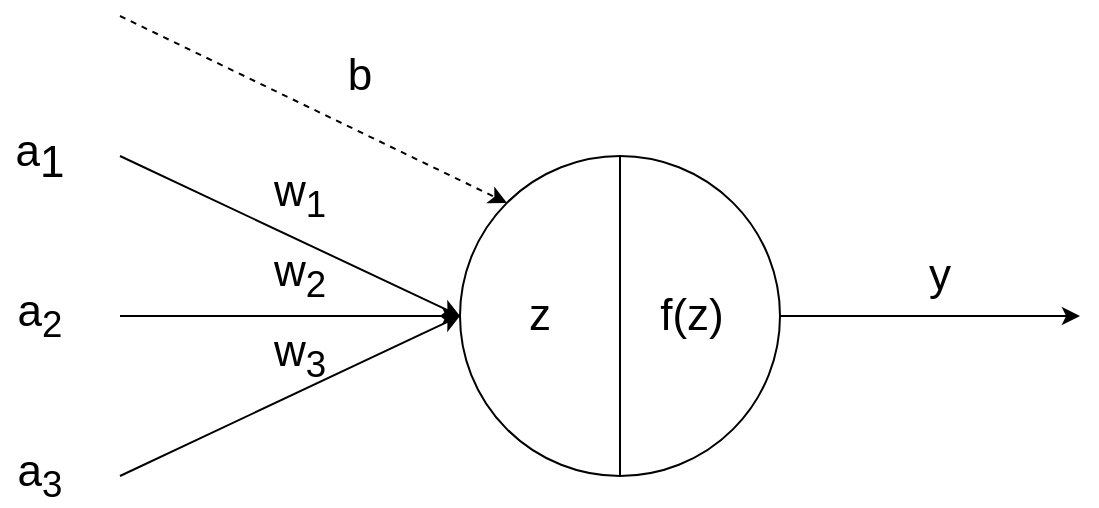 <mxfile version="10.7.5" type="device"><diagram id="UttXXW4EhIL4E_9QSVgp" name="Page-1"><mxGraphModel dx="844" dy="543" grid="1" gridSize="10" guides="1" tooltips="1" connect="1" arrows="1" fold="1" page="1" pageScale="1" pageWidth="850" pageHeight="1100" math="0" shadow="0"><root><mxCell id="0"/><mxCell id="1" parent="0"/><mxCell id="lLtC4ikV3uNFlv3qvAGh-1" value="" style="ellipse;whiteSpace=wrap;html=1;aspect=fixed;" vertex="1" parent="1"><mxGeometry x="290" y="160" width="160" height="160" as="geometry"/></mxCell><mxCell id="lLtC4ikV3uNFlv3qvAGh-2" value="" style="endArrow=classic;html=1;entryX=0;entryY=0.5;entryDx=0;entryDy=0;" edge="1" parent="1" target="lLtC4ikV3uNFlv3qvAGh-1"><mxGeometry width="50" height="50" relative="1" as="geometry"><mxPoint x="120" y="160" as="sourcePoint"/><mxPoint x="390" y="310" as="targetPoint"/></mxGeometry></mxCell><mxCell id="lLtC4ikV3uNFlv3qvAGh-3" value="" style="endArrow=classic;html=1;entryX=0;entryY=0.5;entryDx=0;entryDy=0;" edge="1" parent="1" target="lLtC4ikV3uNFlv3qvAGh-1"><mxGeometry width="50" height="50" relative="1" as="geometry"><mxPoint x="120" y="240" as="sourcePoint"/><mxPoint x="318" y="253" as="targetPoint"/></mxGeometry></mxCell><mxCell id="lLtC4ikV3uNFlv3qvAGh-4" value="" style="endArrow=classic;html=1;entryX=0;entryY=0.5;entryDx=0;entryDy=0;" edge="1" parent="1" target="lLtC4ikV3uNFlv3qvAGh-1"><mxGeometry width="50" height="50" relative="1" as="geometry"><mxPoint x="120" y="320" as="sourcePoint"/><mxPoint x="350" y="238" as="targetPoint"/></mxGeometry></mxCell><mxCell id="lLtC4ikV3uNFlv3qvAGh-5" value="" style="endArrow=classic;html=1;exitX=1;exitY=0.5;exitDx=0;exitDy=0;" edge="1" parent="1" source="lLtC4ikV3uNFlv3qvAGh-1"><mxGeometry width="50" height="50" relative="1" as="geometry"><mxPoint x="110" y="400" as="sourcePoint"/><mxPoint x="600" y="240" as="targetPoint"/></mxGeometry></mxCell><mxCell id="lLtC4ikV3uNFlv3qvAGh-7" value="" style="endArrow=none;html=1;entryX=0.5;entryY=0;entryDx=0;entryDy=0;exitX=0.5;exitY=1;exitDx=0;exitDy=0;" edge="1" parent="1" source="lLtC4ikV3uNFlv3qvAGh-1" target="lLtC4ikV3uNFlv3qvAGh-1"><mxGeometry width="50" height="50" relative="1" as="geometry"><mxPoint x="110" y="400" as="sourcePoint"/><mxPoint x="160" y="350" as="targetPoint"/></mxGeometry></mxCell><mxCell id="lLtC4ikV3uNFlv3qvAGh-8" value="a&lt;sub style=&quot;font-size: 22px;&quot;&gt;1&lt;/sub&gt;" style="text;html=1;strokeColor=none;fillColor=none;align=center;verticalAlign=middle;whiteSpace=wrap;rounded=0;fontSize=22;" vertex="1" parent="1"><mxGeometry x="60" y="150" width="40" height="20" as="geometry"/></mxCell><mxCell id="lLtC4ikV3uNFlv3qvAGh-9" value="a&lt;sub&gt;2&lt;/sub&gt;" style="text;html=1;strokeColor=none;fillColor=none;align=center;verticalAlign=middle;whiteSpace=wrap;rounded=0;fontSize=22;" vertex="1" parent="1"><mxGeometry x="60" y="230" width="40" height="20" as="geometry"/></mxCell><mxCell id="lLtC4ikV3uNFlv3qvAGh-10" value="a&lt;sub&gt;3&lt;/sub&gt;" style="text;html=1;strokeColor=none;fillColor=none;align=center;verticalAlign=middle;whiteSpace=wrap;rounded=0;fontSize=22;" vertex="1" parent="1"><mxGeometry x="60" y="310" width="40" height="20" as="geometry"/></mxCell><mxCell id="lLtC4ikV3uNFlv3qvAGh-11" value="w&lt;sub&gt;1&lt;/sub&gt;" style="text;html=1;strokeColor=none;fillColor=none;align=center;verticalAlign=middle;whiteSpace=wrap;rounded=0;fontSize=22;" vertex="1" parent="1"><mxGeometry x="190" y="170" width="40" height="20" as="geometry"/></mxCell><mxCell id="lLtC4ikV3uNFlv3qvAGh-12" value="w&lt;sub&gt;2&lt;/sub&gt;" style="text;html=1;strokeColor=none;fillColor=none;align=center;verticalAlign=middle;whiteSpace=wrap;rounded=0;fontSize=22;" vertex="1" parent="1"><mxGeometry x="190" y="210" width="40" height="20" as="geometry"/></mxCell><mxCell id="lLtC4ikV3uNFlv3qvAGh-13" value="w&lt;sub&gt;3&lt;/sub&gt;&lt;br&gt;" style="text;html=1;strokeColor=none;fillColor=none;align=center;verticalAlign=middle;whiteSpace=wrap;rounded=0;fontSize=22;" vertex="1" parent="1"><mxGeometry x="190" y="250" width="40" height="20" as="geometry"/></mxCell><mxCell id="lLtC4ikV3uNFlv3qvAGh-14" value="" style="endArrow=classic;dashed=1;html=1;fontSize=22;entryX=0;entryY=0;entryDx=0;entryDy=0;endFill=1;" edge="1" parent="1" target="lLtC4ikV3uNFlv3qvAGh-1"><mxGeometry width="50" height="50" relative="1" as="geometry"><mxPoint x="120" y="90" as="sourcePoint"/><mxPoint x="110" y="350" as="targetPoint"/></mxGeometry></mxCell><mxCell id="lLtC4ikV3uNFlv3qvAGh-15" value="b&lt;br&gt;" style="text;html=1;strokeColor=none;fillColor=none;align=center;verticalAlign=middle;whiteSpace=wrap;rounded=0;fontSize=22;" vertex="1" parent="1"><mxGeometry x="220" y="110" width="40" height="20" as="geometry"/></mxCell><mxCell id="lLtC4ikV3uNFlv3qvAGh-16" value="z" style="text;html=1;strokeColor=none;fillColor=none;align=center;verticalAlign=middle;whiteSpace=wrap;rounded=0;fontSize=22;" vertex="1" parent="1"><mxGeometry x="310" y="230" width="40" height="20" as="geometry"/></mxCell><mxCell id="lLtC4ikV3uNFlv3qvAGh-17" value="f(z)&lt;br&gt;" style="text;html=1;strokeColor=none;fillColor=none;align=center;verticalAlign=middle;whiteSpace=wrap;rounded=0;fontSize=22;" vertex="1" parent="1"><mxGeometry x="386" y="230" width="40" height="20" as="geometry"/></mxCell><mxCell id="lLtC4ikV3uNFlv3qvAGh-18" value="y&lt;br&gt;" style="text;html=1;strokeColor=none;fillColor=none;align=center;verticalAlign=middle;whiteSpace=wrap;rounded=0;fontSize=22;" vertex="1" parent="1"><mxGeometry x="510" y="210" width="40" height="20" as="geometry"/></mxCell></root></mxGraphModel></diagram></mxfile>